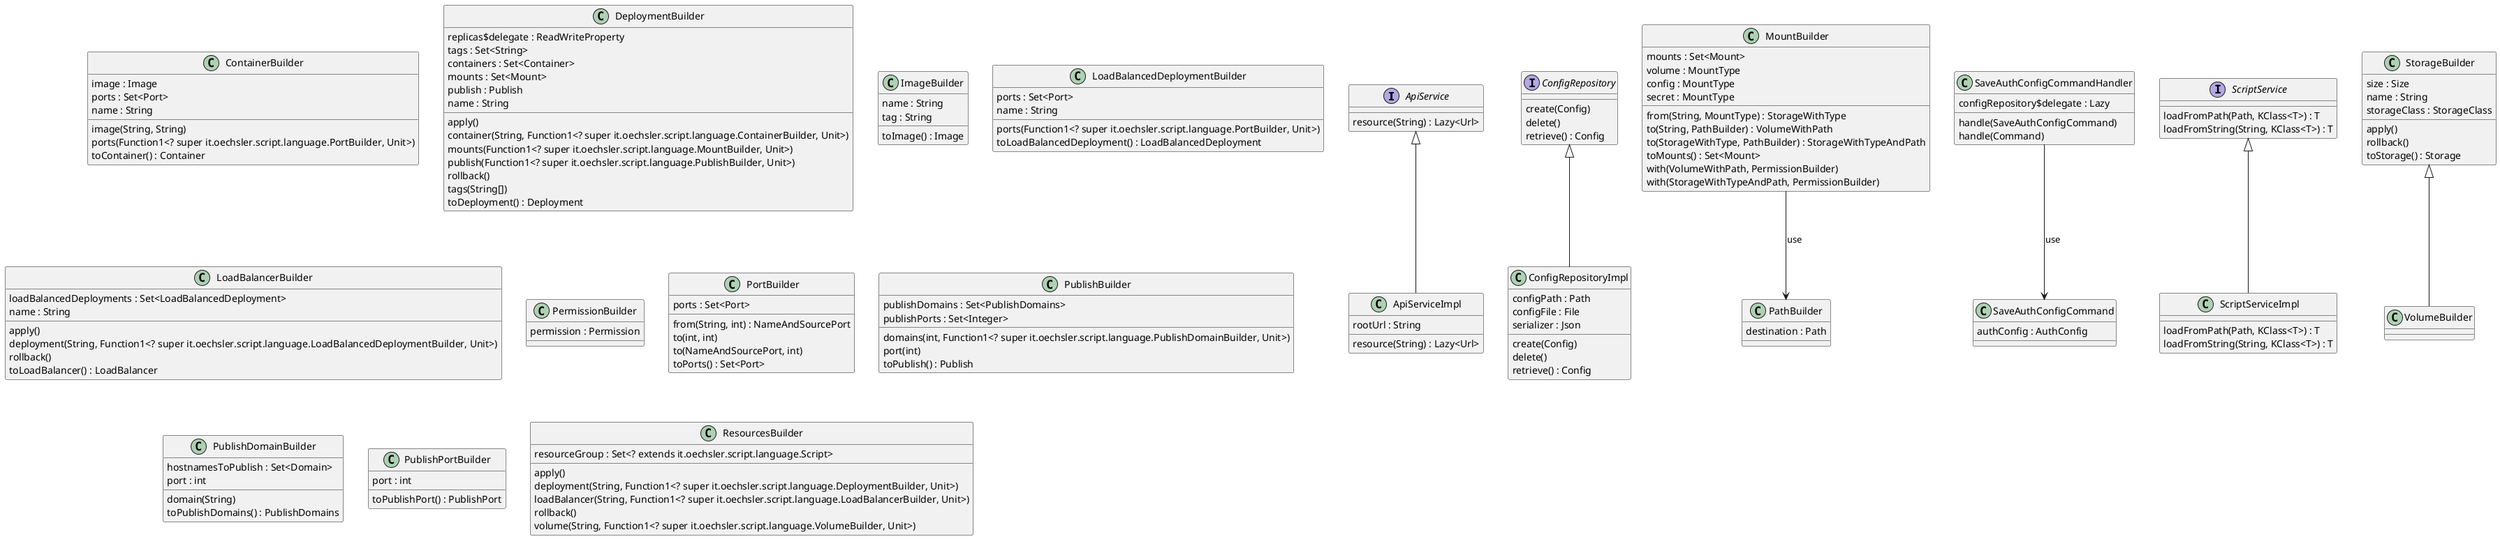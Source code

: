 @startuml

interface "ApiService" {
  resource(String) : Lazy<Url>
}

class "ApiServiceImpl" {
  rootUrl : String
  resource(String) : Lazy<Url>
}

interface "ConfigRepository" {
  create(Config)
  delete()
  retrieve() : Config
}

class "ConfigRepositoryImpl" {
  configPath : Path
  configFile : File
  serializer : Json
  create(Config)
  delete()
  retrieve() : Config
}

class "ContainerBuilder" {
  image : Image
  ports : Set<Port>
  name : String
  image(String, String)
  ports(Function1<? super it.oechsler.script.language.PortBuilder, Unit>)
  toContainer() : Container
}

class "DeploymentBuilder" {
  replicas$delegate : ReadWriteProperty
  tags : Set<String>
  containers : Set<Container>
  mounts : Set<Mount>
  publish : Publish
  name : String
  apply()
  container(String, Function1<? super it.oechsler.script.language.ContainerBuilder, Unit>)
  mounts(Function1<? super it.oechsler.script.language.MountBuilder, Unit>)
  publish(Function1<? super it.oechsler.script.language.PublishBuilder, Unit>)
  rollback()
  tags(String[])
  toDeployment() : Deployment
}
class "ImageBuilder" {
  name : String
  tag : String
  toImage() : Image
}

class "LoadBalancedDeploymentBuilder" {
  ports : Set<Port>
  name : String
  ports(Function1<? super it.oechsler.script.language.PortBuilder, Unit>)
  toLoadBalancedDeployment() : LoadBalancedDeployment
}

class "LoadBalancerBuilder" {
  loadBalancedDeployments : Set<LoadBalancedDeployment>
  name : String
  apply()
  deployment(String, Function1<? super it.oechsler.script.language.LoadBalancedDeploymentBuilder, Unit>)
  rollback()
  toLoadBalancer() : LoadBalancer
}

class "MountBuilder" {
  mounts : Set<Mount>
  volume : MountType
  config : MountType
  secret : MountType
  from(String, MountType) : StorageWithType
  to(String, PathBuilder) : VolumeWithPath
  to(StorageWithType, PathBuilder) : StorageWithTypeAndPath
  toMounts() : Set<Mount>
  with(VolumeWithPath, PermissionBuilder)
  with(StorageWithTypeAndPath, PermissionBuilder)
}

class "PathBuilder" {
  destination : Path
}

class "PermissionBuilder" {
  permission : Permission
}

class "PortBuilder" {
  ports : Set<Port>
  from(String, int) : NameAndSourcePort
  to(int, int)
  to(NameAndSourcePort, int)
  toPorts() : Set<Port>
}

class "PublishBuilder" {
  publishDomains : Set<PublishDomains>
  publishPorts : Set<Integer>
  domains(int, Function1<? super it.oechsler.script.language.PublishDomainBuilder, Unit>)
  port(int)
  toPublish() : Publish
}

class "PublishDomainBuilder" {
  hostnamesToPublish : Set<Domain>
  port : int
  domain(String)
  toPublishDomains() : PublishDomains
}

class "PublishPortBuilder" {
  port : int
  toPublishPort() : PublishPort
}

class "ResourcesBuilder" {
  resourceGroup : Set<? extends it.oechsler.script.language.Script>
  apply()
  deployment(String, Function1<? super it.oechsler.script.language.DeploymentBuilder, Unit>)
  loadBalancer(String, Function1<? super it.oechsler.script.language.LoadBalancerBuilder, Unit>)
  rollback()
  volume(String, Function1<? super it.oechsler.script.language.VolumeBuilder, Unit>)
}

class "SaveAuthConfigCommand" {
  authConfig : AuthConfig
}

class "SaveAuthConfigCommandHandler" {
  configRepository$delegate : Lazy
  handle(SaveAuthConfigCommand)
  handle(Command)
}

interface "ScriptService" {
  loadFromPath(Path, KClass<T>) : T
  loadFromString(String, KClass<T>) : T
}

class "ScriptServiceImpl" {
  loadFromPath(Path, KClass<T>) : T
  loadFromString(String, KClass<T>) : T
}

class "StorageBuilder" {
  size : Size
  name : String
  storageClass : StorageClass
  apply()
  rollback()
  toStorage() : Storage
}

class "VolumeBuilder"

"ApiService" <|-- "ApiServiceImpl"
"ConfigRepository" <|-- "ConfigRepositoryImpl"
"MountBuilder" --> "PathBuilder" : use
"SaveAuthConfigCommandHandler" --> "SaveAuthConfigCommand" : use
"ScriptService" <|-- "ScriptServiceImpl"
"StorageBuilder" <|-- "VolumeBuilder"

@enduml